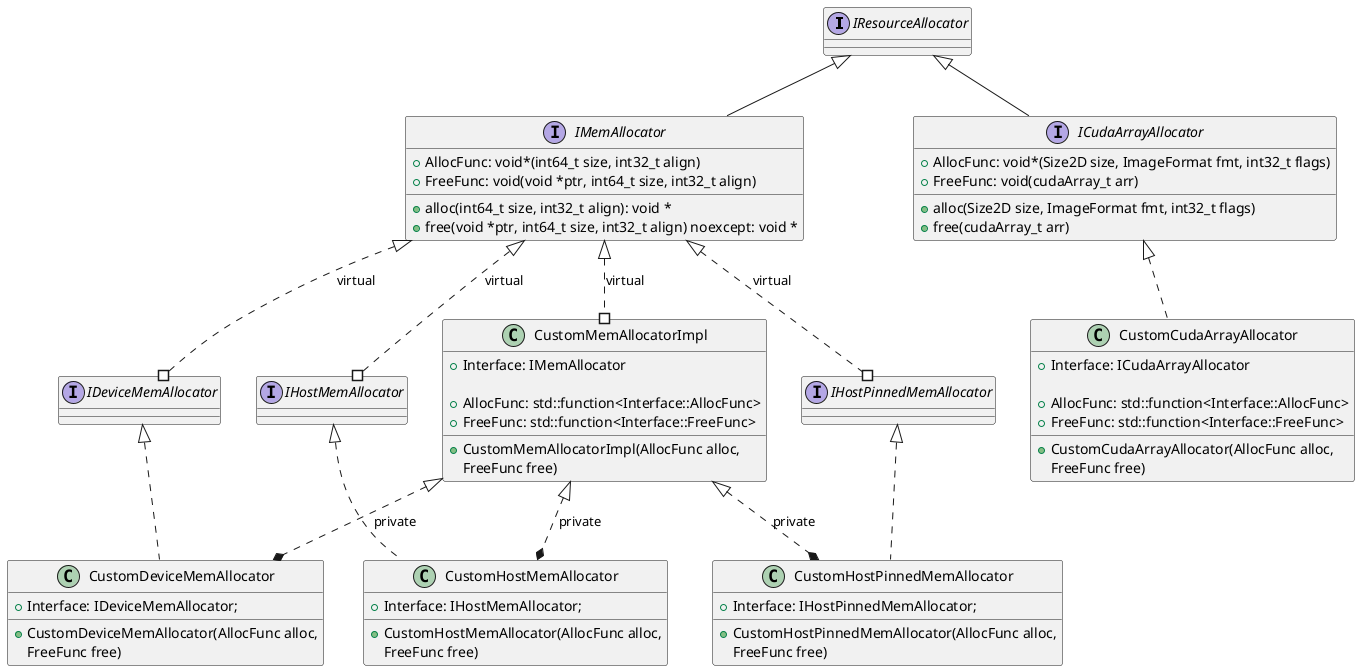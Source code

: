' Copyright (c) 2022 NVIDIA CORPORATION & AFFILIATES. All rights reserved.
'
' SPDX-FileCopyrightText: NVIDIA CORPORATION & AFFILIATES
' SPDX-License-Identifier: LicenseRef-NvidiaProprietary
'
' NVIDIA CORPORATION, its affiliates and licensors retain all intellectual
' property and proprietary rights in and to this material, related
' documentation and any modifications thereto. Any use, reproduction,
' disclosure or distribution of this material and related documentation
' without an express license agreement from NVIDIA CORPORATION or
' its affiliates is strictly prohibited.

@startuml

interface IResourceAllocator

interface IMemAllocator extends IResourceAllocator
{
    + {field} AllocFunc: void*(int64_t size, int32_t align)
    + {field} FreeFunc: void(void *ptr, int64_t size, int32_t align)

    + alloc(int64_t size, int32_t align): void *
    + free(void *ptr, int64_t size, int32_t align) noexcept: void *
}

interface IHostMemAllocator
interface IHostPinnedMemAllocator
interface IDeviceMemAllocator

IMemAllocator <|..# IHostMemAllocator: virtual
IMemAllocator <|..# IHostPinnedMemAllocator: virtual
IMemAllocator <|..# IDeviceMemAllocator: virtual

interface ICudaArrayAllocator extends IResourceAllocator
{
    + {field} AllocFunc: void*(Size2D size, ImageFormat fmt, int32_t flags)
    + {field} FreeFunc: void(cudaArray_t arr)

    + alloc(Size2D size, ImageFormat fmt, int32_t flags)
    + free(cudaArray_t arr)
}

class CustomCudaArrayAllocator implements ICudaArrayAllocator
{
    + {field} Interface: ICudaArrayAllocator

    + {field} AllocFunc: std::function<Interface::AllocFunc>
    + {field} FreeFunc: std::function<Interface::FreeFunc>

    + CustomCudaArrayAllocator(AllocFunc alloc,
                               FreeFunc free)
}

class CustomMemAllocatorImpl
{
    + {field} Interface: IMemAllocator

    + {field} AllocFunc: std::function<Interface::AllocFunc>
    + {field} FreeFunc: std::function<Interface::FreeFunc>

    + CustomMemAllocatorImpl(AllocFunc alloc,
                             FreeFunc free)
}
IMemAllocator <|..# CustomMemAllocatorImpl: virtual

class CustomHostMemAllocator implements IHostMemAllocator
{
    + {field} Interface: IHostMemAllocator;

    + CustomHostMemAllocator(AllocFunc alloc,
                             FreeFunc free)
}

class CustomHostPinnedMemAllocator implements IHostPinnedMemAllocator
{
    + {field} Interface: IHostPinnedMemAllocator;

    + CustomHostPinnedMemAllocator(AllocFunc alloc,
                                   FreeFunc free)
}

class CustomDeviceMemAllocator implements IDeviceMemAllocator
{
    + {field} Interface: IDeviceMemAllocator;

    + CustomDeviceMemAllocator(AllocFunc alloc,
                               FreeFunc free)
}

CustomMemAllocatorImpl <|..* CustomHostMemAllocator: private
CustomMemAllocatorImpl <|..* CustomHostPinnedMemAllocator: private
CustomMemAllocatorImpl <|..* CustomDeviceMemAllocator: private

@enduml
